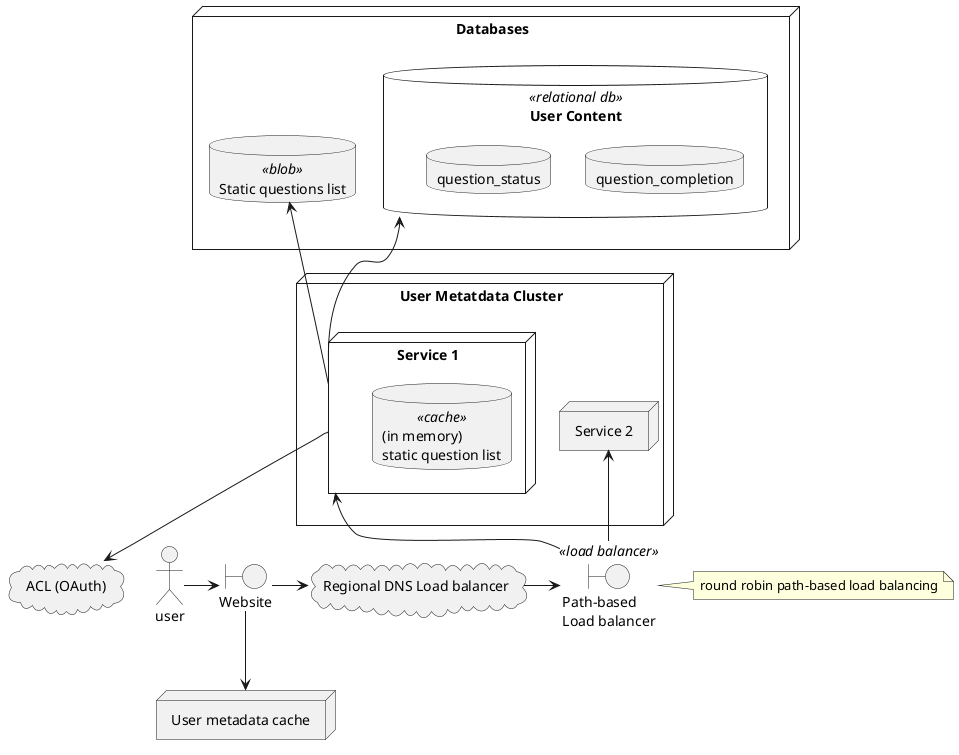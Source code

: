 @startuml "Auxilliary Services"

cloud dns as "Regional DNS Load balancer"

actor user
boundary website as "Website"
node websitecache as "User metadata cache"

boundary path <<load balancer>> as "Path-based\nLoad balancer"
note right
    round robin path-based load balancing
end note

node databases as "Databases" {
    database blobstore <<blob>> as "Static questions list"
    database usercontent <<relational db>> as "User Content" {
        database question_completion
        database question_status
    }
}

node "User Metatdata Cluster" {
    node api1 as "Service 1" {
        database cache <<cache>> as "(in memory)\nstatic question list"
    }
    node api2 as "Service 2"
}

cloud acl as "ACL (OAuth)"

user -right-> website
website --> websitecache
website -right-> dns
dns -right-> path

path -up-> api1
path -up-> api2
api1 --> acl

api1 -up-> blobstore
api1 -up-> usercontent

' cloud acl as "ACL (OAuth)"

' node cluster {

'     node api2 as "User Api"
'     node api1 as "User Api" {
'         database cache
'         note right
'             cache server side\nstatic questions
'         end note
'     }
'     database blobstore as "Static questions list"

'     note left
'         Paid customers or non-paid customers
'     end note
'     api1 -down-> blobstore
' }
' api1 -down-> acl
@enduml
    
